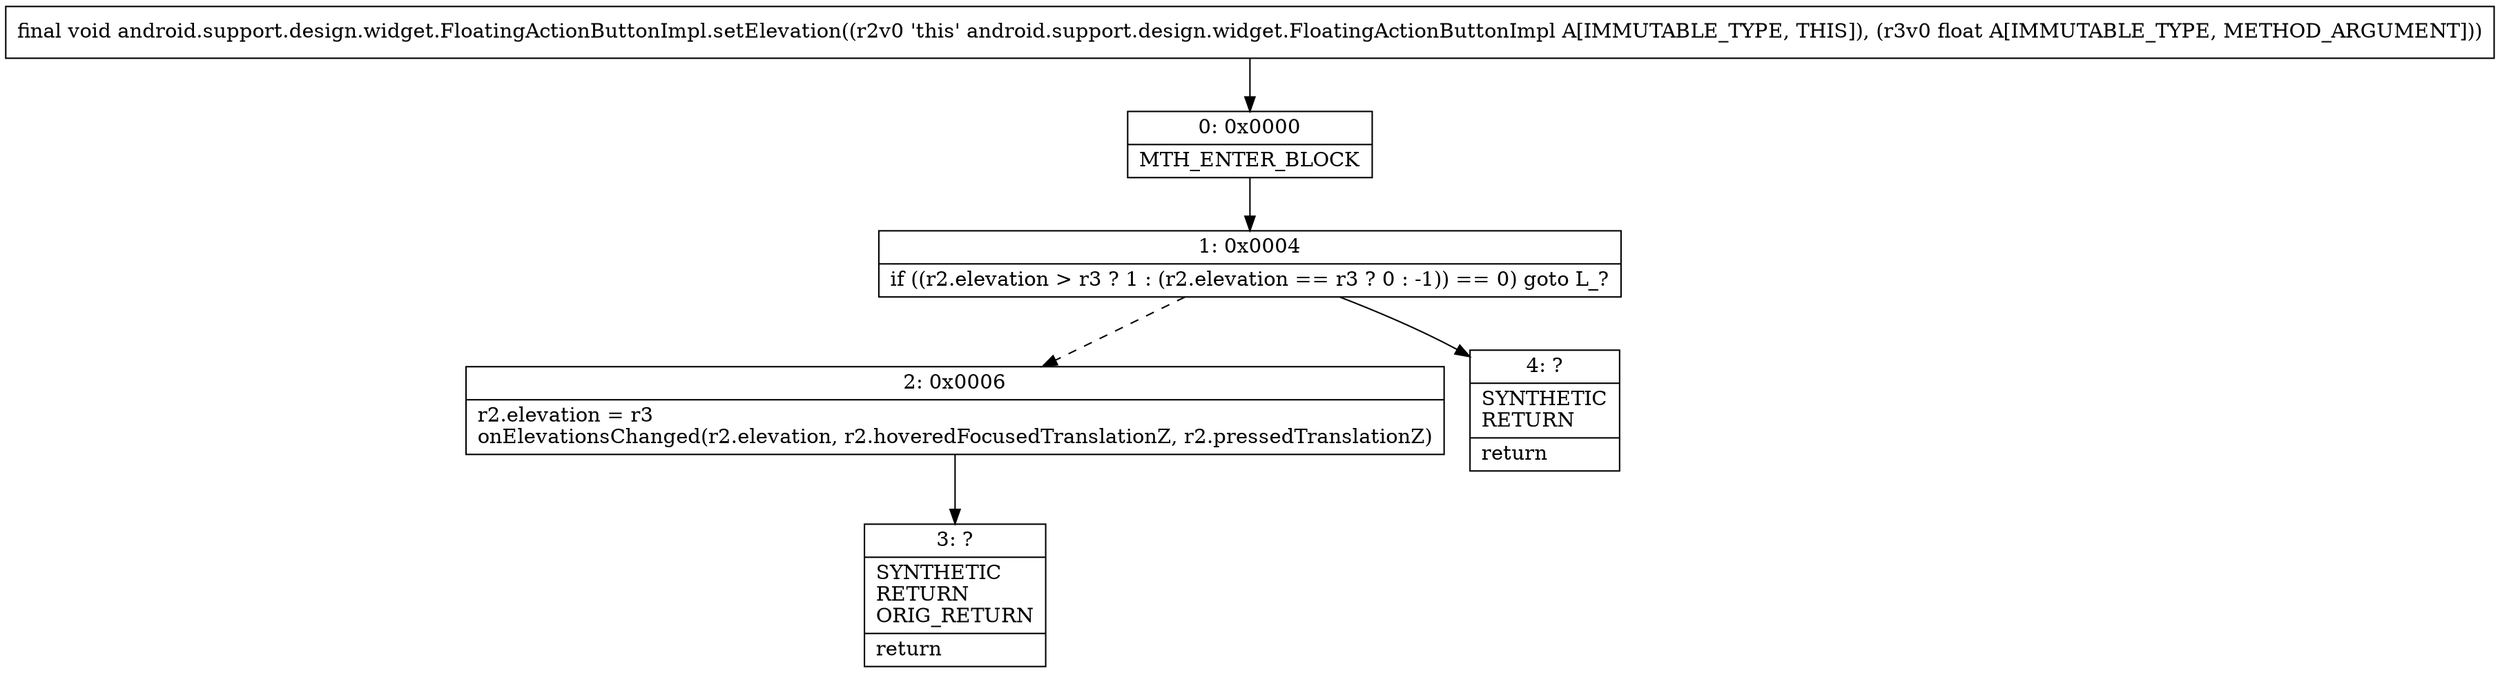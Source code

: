 digraph "CFG forandroid.support.design.widget.FloatingActionButtonImpl.setElevation(F)V" {
Node_0 [shape=record,label="{0\:\ 0x0000|MTH_ENTER_BLOCK\l}"];
Node_1 [shape=record,label="{1\:\ 0x0004|if ((r2.elevation \> r3 ? 1 : (r2.elevation == r3 ? 0 : \-1)) == 0) goto L_?\l}"];
Node_2 [shape=record,label="{2\:\ 0x0006|r2.elevation = r3\lonElevationsChanged(r2.elevation, r2.hoveredFocusedTranslationZ, r2.pressedTranslationZ)\l}"];
Node_3 [shape=record,label="{3\:\ ?|SYNTHETIC\lRETURN\lORIG_RETURN\l|return\l}"];
Node_4 [shape=record,label="{4\:\ ?|SYNTHETIC\lRETURN\l|return\l}"];
MethodNode[shape=record,label="{final void android.support.design.widget.FloatingActionButtonImpl.setElevation((r2v0 'this' android.support.design.widget.FloatingActionButtonImpl A[IMMUTABLE_TYPE, THIS]), (r3v0 float A[IMMUTABLE_TYPE, METHOD_ARGUMENT])) }"];
MethodNode -> Node_0;
Node_0 -> Node_1;
Node_1 -> Node_2[style=dashed];
Node_1 -> Node_4;
Node_2 -> Node_3;
}

